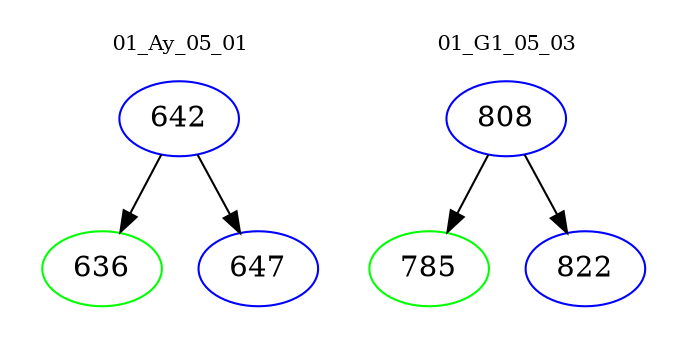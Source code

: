 digraph{
subgraph cluster_0 {
color = white
label = "01_Ay_05_01";
fontsize=10;
T0_642 [label="642", color="blue"]
T0_642 -> T0_636 [color="black"]
T0_636 [label="636", color="green"]
T0_642 -> T0_647 [color="black"]
T0_647 [label="647", color="blue"]
}
subgraph cluster_1 {
color = white
label = "01_G1_05_03";
fontsize=10;
T1_808 [label="808", color="blue"]
T1_808 -> T1_785 [color="black"]
T1_785 [label="785", color="green"]
T1_808 -> T1_822 [color="black"]
T1_822 [label="822", color="blue"]
}
}
